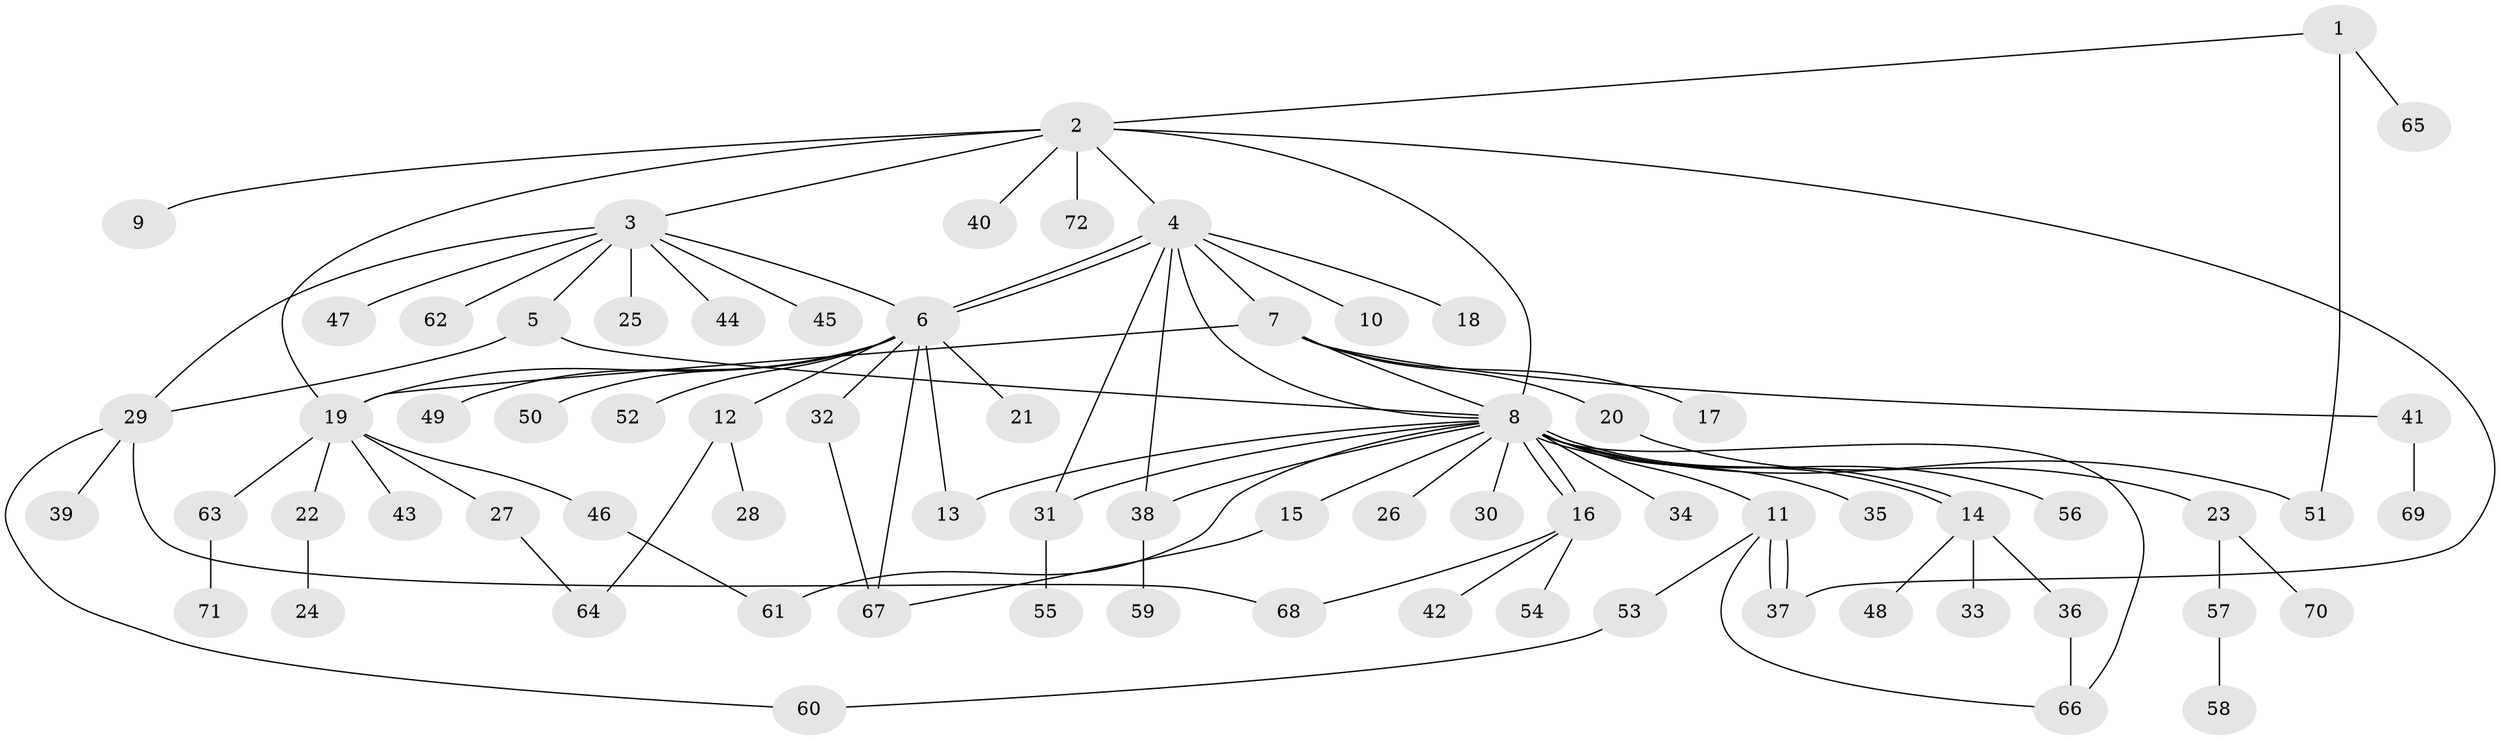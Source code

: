 // Generated by graph-tools (version 1.1) at 2025/25/03/09/25 03:25:55]
// undirected, 72 vertices, 95 edges
graph export_dot {
graph [start="1"]
  node [color=gray90,style=filled];
  1;
  2;
  3;
  4;
  5;
  6;
  7;
  8;
  9;
  10;
  11;
  12;
  13;
  14;
  15;
  16;
  17;
  18;
  19;
  20;
  21;
  22;
  23;
  24;
  25;
  26;
  27;
  28;
  29;
  30;
  31;
  32;
  33;
  34;
  35;
  36;
  37;
  38;
  39;
  40;
  41;
  42;
  43;
  44;
  45;
  46;
  47;
  48;
  49;
  50;
  51;
  52;
  53;
  54;
  55;
  56;
  57;
  58;
  59;
  60;
  61;
  62;
  63;
  64;
  65;
  66;
  67;
  68;
  69;
  70;
  71;
  72;
  1 -- 2;
  1 -- 51;
  1 -- 65;
  2 -- 3;
  2 -- 4;
  2 -- 8;
  2 -- 9;
  2 -- 19;
  2 -- 37;
  2 -- 40;
  2 -- 72;
  3 -- 5;
  3 -- 6;
  3 -- 25;
  3 -- 29;
  3 -- 44;
  3 -- 45;
  3 -- 47;
  3 -- 62;
  4 -- 6;
  4 -- 6;
  4 -- 7;
  4 -- 8;
  4 -- 10;
  4 -- 18;
  4 -- 31;
  4 -- 38;
  5 -- 8;
  5 -- 29;
  6 -- 12;
  6 -- 13;
  6 -- 19;
  6 -- 21;
  6 -- 32;
  6 -- 49;
  6 -- 50;
  6 -- 52;
  6 -- 67;
  7 -- 8;
  7 -- 17;
  7 -- 19;
  7 -- 20;
  7 -- 41;
  8 -- 11;
  8 -- 13;
  8 -- 14;
  8 -- 14;
  8 -- 15;
  8 -- 16;
  8 -- 16;
  8 -- 26;
  8 -- 30;
  8 -- 31;
  8 -- 34;
  8 -- 35;
  8 -- 38;
  8 -- 51;
  8 -- 56;
  8 -- 61;
  8 -- 66;
  11 -- 37;
  11 -- 37;
  11 -- 53;
  11 -- 66;
  12 -- 28;
  12 -- 64;
  14 -- 33;
  14 -- 36;
  14 -- 48;
  15 -- 67;
  16 -- 42;
  16 -- 54;
  16 -- 68;
  19 -- 22;
  19 -- 27;
  19 -- 43;
  19 -- 46;
  19 -- 63;
  20 -- 23;
  22 -- 24;
  23 -- 57;
  23 -- 70;
  27 -- 64;
  29 -- 39;
  29 -- 60;
  29 -- 68;
  31 -- 55;
  32 -- 67;
  36 -- 66;
  38 -- 59;
  41 -- 69;
  46 -- 61;
  53 -- 60;
  57 -- 58;
  63 -- 71;
}
